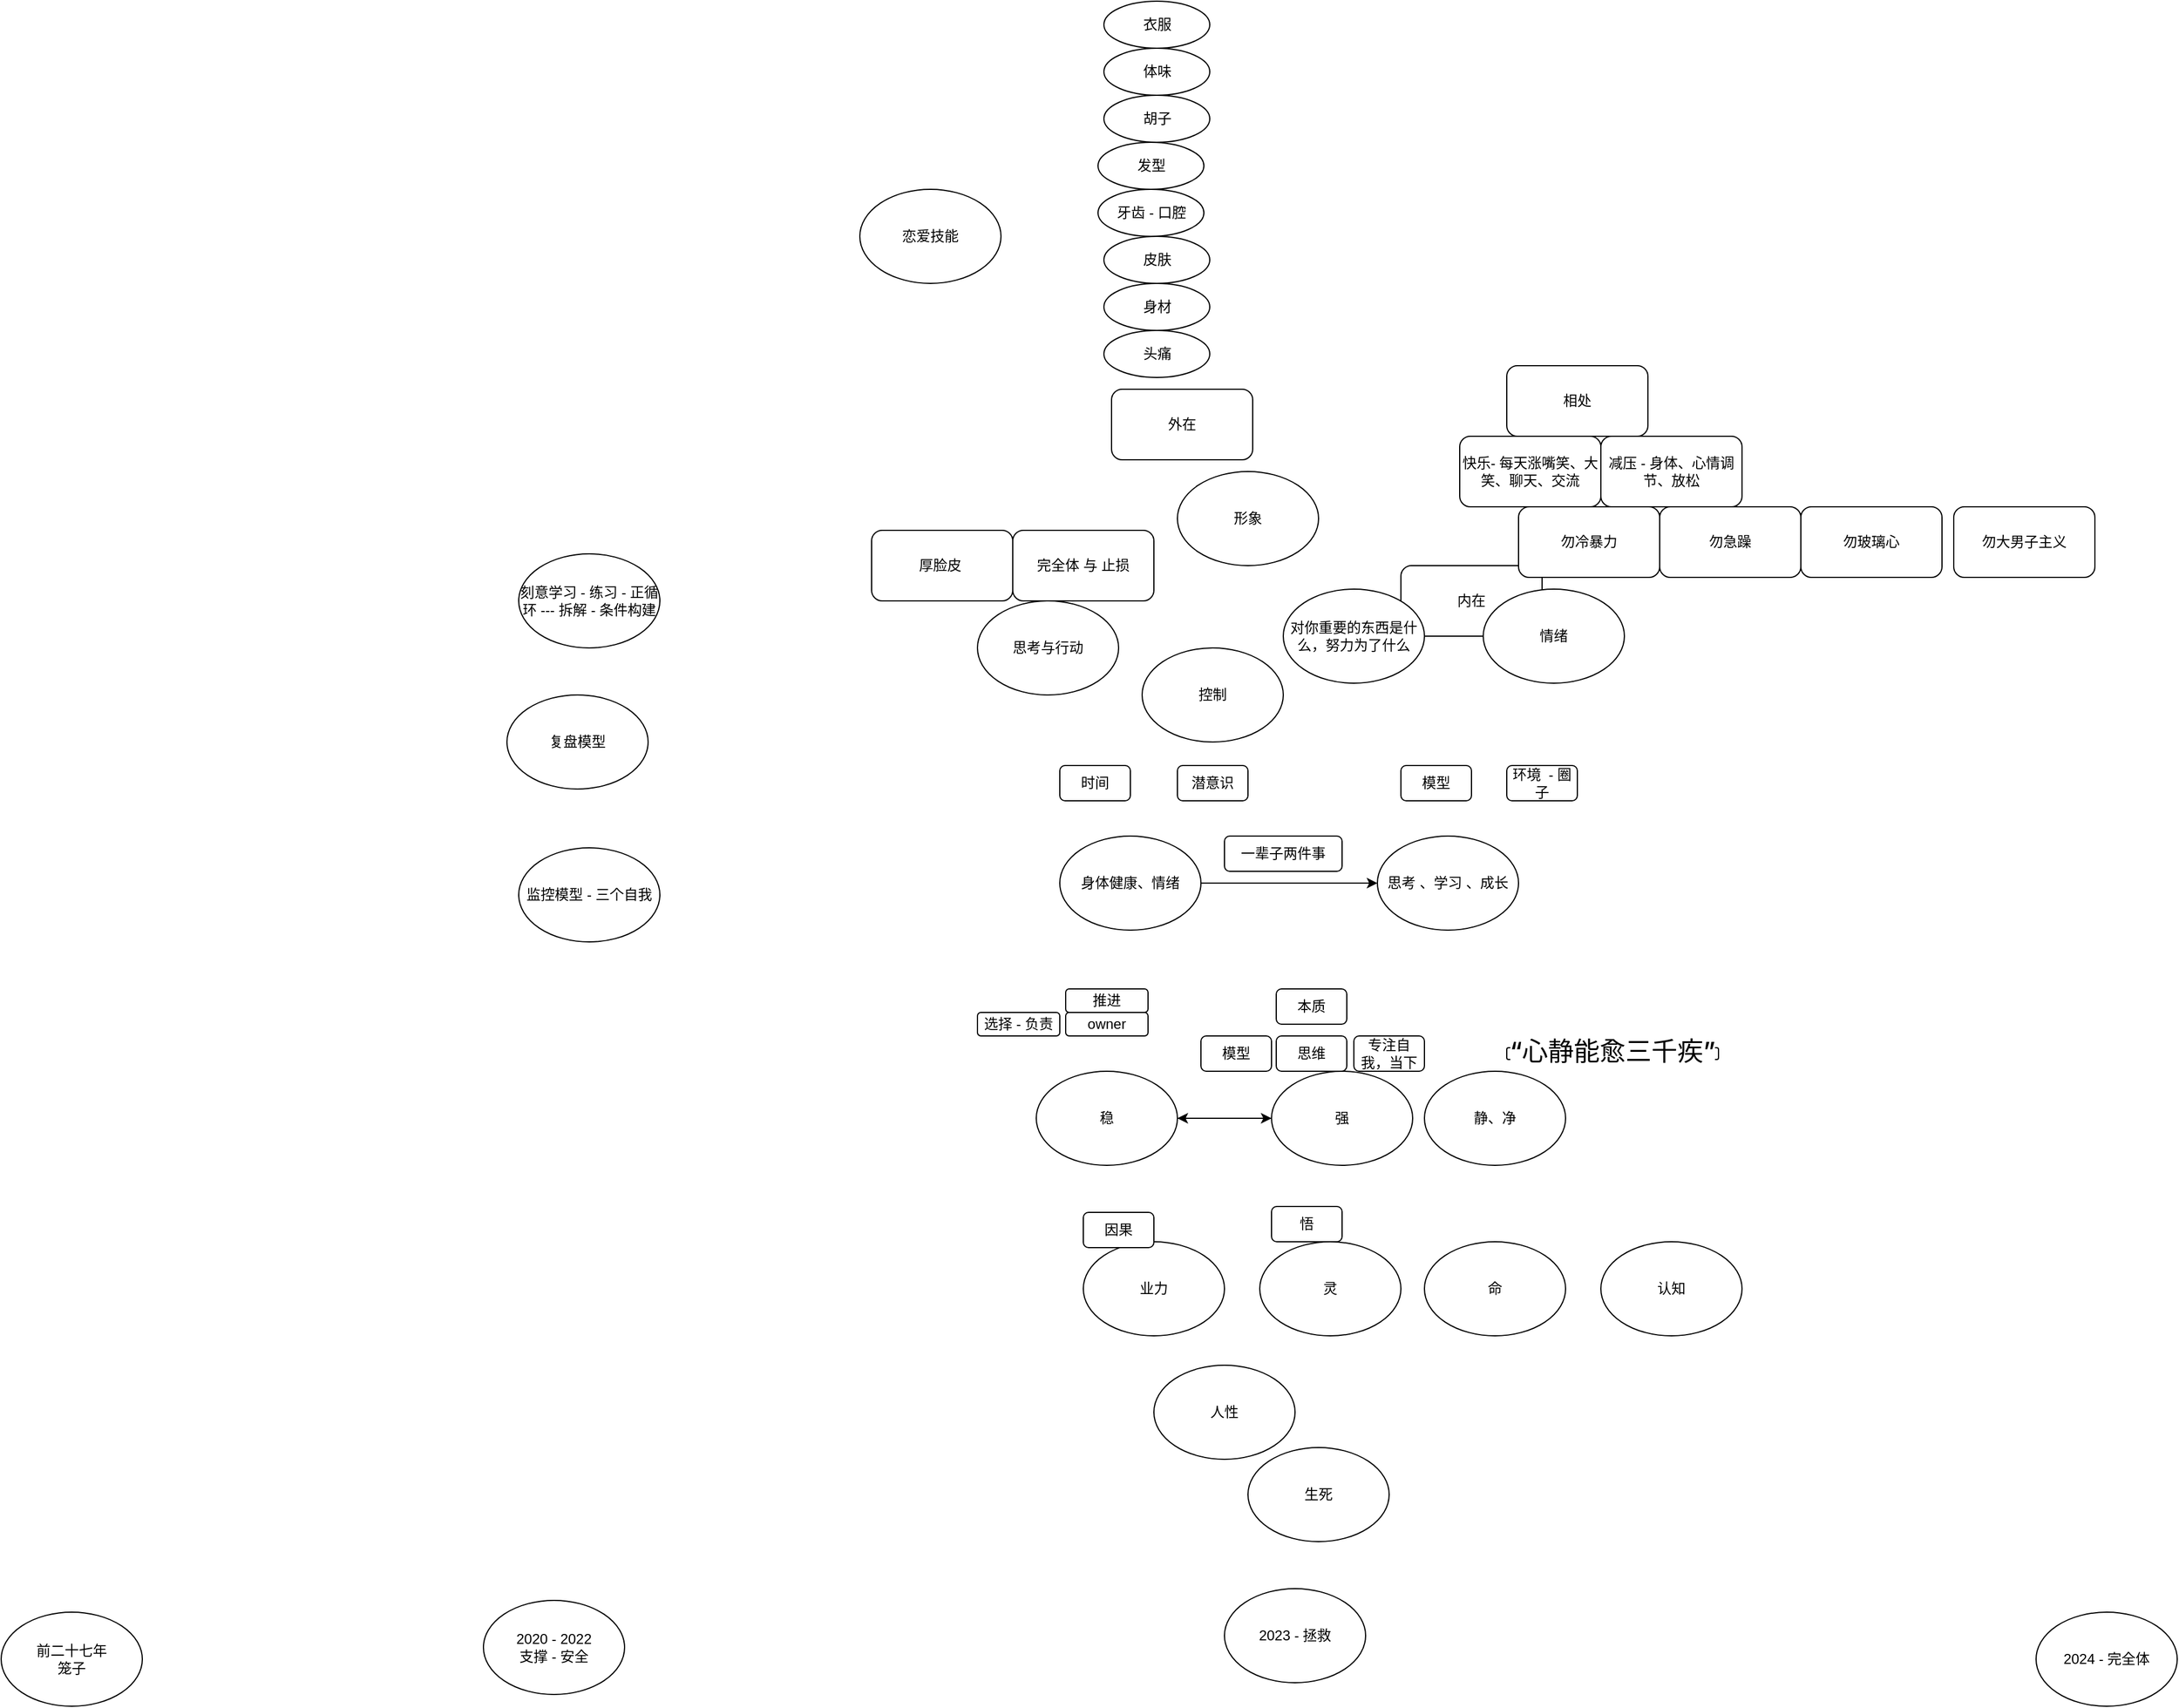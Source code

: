 <mxfile version="21.2.9" type="github">
  <diagram name="第 1 页" id="5kLXWKViLDbieaWufSS7">
    <mxGraphModel dx="2876" dy="2315" grid="1" gridSize="10" guides="1" tooltips="1" connect="1" arrows="1" fold="1" page="1" pageScale="1" pageWidth="827" pageHeight="1169" math="0" shadow="0">
      <root>
        <mxCell id="0" />
        <mxCell id="1" parent="0" />
        <mxCell id="7vm0t1rizR-KaLSvdGfu-1" value="形象" style="ellipse;whiteSpace=wrap;html=1;" parent="1" vertex="1">
          <mxGeometry x="290" y="300" width="120" height="80" as="geometry" />
        </mxCell>
        <mxCell id="7vm0t1rizR-KaLSvdGfu-2" value="外在" style="rounded=1;whiteSpace=wrap;html=1;" parent="1" vertex="1">
          <mxGeometry x="234" y="230" width="120" height="60" as="geometry" />
        </mxCell>
        <mxCell id="7vm0t1rizR-KaLSvdGfu-3" value="内在" style="rounded=1;whiteSpace=wrap;html=1;" parent="1" vertex="1">
          <mxGeometry x="480" y="380" width="120" height="60" as="geometry" />
        </mxCell>
        <mxCell id="7vm0t1rizR-KaLSvdGfu-6" value="" style="edgeStyle=orthogonalEdgeStyle;rounded=0;orthogonalLoop=1;jettySize=auto;html=1;" parent="1" source="7vm0t1rizR-KaLSvdGfu-4" target="7vm0t1rizR-KaLSvdGfu-5" edge="1">
          <mxGeometry relative="1" as="geometry" />
        </mxCell>
        <mxCell id="7vm0t1rizR-KaLSvdGfu-4" value="稳&lt;br&gt;" style="ellipse;whiteSpace=wrap;html=1;" parent="1" vertex="1">
          <mxGeometry x="170" y="810" width="120" height="80" as="geometry" />
        </mxCell>
        <mxCell id="7vm0t1rizR-KaLSvdGfu-7" value="" style="edgeStyle=orthogonalEdgeStyle;rounded=0;orthogonalLoop=1;jettySize=auto;html=1;" parent="1" source="7vm0t1rizR-KaLSvdGfu-5" target="7vm0t1rizR-KaLSvdGfu-4" edge="1">
          <mxGeometry relative="1" as="geometry" />
        </mxCell>
        <mxCell id="7vm0t1rizR-KaLSvdGfu-5" value="强" style="ellipse;whiteSpace=wrap;html=1;" parent="1" vertex="1">
          <mxGeometry x="370" y="810" width="120" height="80" as="geometry" />
        </mxCell>
        <mxCell id="7vm0t1rizR-KaLSvdGfu-8" value="静、净" style="ellipse;whiteSpace=wrap;html=1;" parent="1" vertex="1">
          <mxGeometry x="500" y="810" width="120" height="80" as="geometry" />
        </mxCell>
        <mxCell id="7vm0t1rizR-KaLSvdGfu-9" value="灵" style="ellipse;whiteSpace=wrap;html=1;" parent="1" vertex="1">
          <mxGeometry x="360" y="955" width="120" height="80" as="geometry" />
        </mxCell>
        <mxCell id="7vm0t1rizR-KaLSvdGfu-10" value="恋爱技能" style="ellipse;whiteSpace=wrap;html=1;" parent="1" vertex="1">
          <mxGeometry x="20" y="60" width="120" height="80" as="geometry" />
        </mxCell>
        <mxCell id="7vm0t1rizR-KaLSvdGfu-11" value="思考与行动" style="ellipse;whiteSpace=wrap;html=1;" parent="1" vertex="1">
          <mxGeometry x="120" y="410" width="120" height="80" as="geometry" />
        </mxCell>
        <mxCell id="7vm0t1rizR-KaLSvdGfu-12" value="对你重要的东西是什么，努力为了什么" style="ellipse;whiteSpace=wrap;html=1;" parent="1" vertex="1">
          <mxGeometry x="380" y="400" width="120" height="80" as="geometry" />
        </mxCell>
        <mxCell id="7vm0t1rizR-KaLSvdGfu-13" value="情绪" style="ellipse;whiteSpace=wrap;html=1;" parent="1" vertex="1">
          <mxGeometry x="550" y="400" width="120" height="80" as="geometry" />
        </mxCell>
        <mxCell id="7vm0t1rizR-KaLSvdGfu-14" value="勿冷暴力" style="rounded=1;whiteSpace=wrap;html=1;" parent="1" vertex="1">
          <mxGeometry x="580" y="330" width="120" height="60" as="geometry" />
        </mxCell>
        <mxCell id="7vm0t1rizR-KaLSvdGfu-15" value="控制" style="ellipse;whiteSpace=wrap;html=1;" parent="1" vertex="1">
          <mxGeometry x="260" y="450" width="120" height="80" as="geometry" />
        </mxCell>
        <mxCell id="7vm0t1rizR-KaLSvdGfu-16" value="思维" style="rounded=1;whiteSpace=wrap;html=1;" parent="1" vertex="1">
          <mxGeometry x="374" y="780" width="60" height="30" as="geometry" />
        </mxCell>
        <mxCell id="7vm0t1rizR-KaLSvdGfu-17" value="模型" style="rounded=1;whiteSpace=wrap;html=1;" parent="1" vertex="1">
          <mxGeometry x="310" y="780" width="60" height="30" as="geometry" />
        </mxCell>
        <mxCell id="7vm0t1rizR-KaLSvdGfu-18" value="本质" style="rounded=1;whiteSpace=wrap;html=1;" parent="1" vertex="1">
          <mxGeometry x="374" y="740" width="60" height="30" as="geometry" />
        </mxCell>
        <mxCell id="7vm0t1rizR-KaLSvdGfu-19" value="业力" style="ellipse;whiteSpace=wrap;html=1;" parent="1" vertex="1">
          <mxGeometry x="210" y="955" width="120" height="80" as="geometry" />
        </mxCell>
        <mxCell id="7vm0t1rizR-KaLSvdGfu-20" value="命" style="ellipse;whiteSpace=wrap;html=1;" parent="1" vertex="1">
          <mxGeometry x="500" y="955" width="120" height="80" as="geometry" />
        </mxCell>
        <mxCell id="7vm0t1rizR-KaLSvdGfu-21" value="因果" style="rounded=1;whiteSpace=wrap;html=1;" parent="1" vertex="1">
          <mxGeometry x="210" y="930" width="60" height="30" as="geometry" />
        </mxCell>
        <mxCell id="7vm0t1rizR-KaLSvdGfu-22" value="时间" style="rounded=1;whiteSpace=wrap;html=1;" parent="1" vertex="1">
          <mxGeometry x="190" y="550" width="60" height="30" as="geometry" />
        </mxCell>
        <mxCell id="7vm0t1rizR-KaLSvdGfu-23" value="潜意识" style="rounded=1;whiteSpace=wrap;html=1;" parent="1" vertex="1">
          <mxGeometry x="290" y="550" width="60" height="30" as="geometry" />
        </mxCell>
        <mxCell id="7vm0t1rizR-KaLSvdGfu-24" value="悟" style="rounded=1;whiteSpace=wrap;html=1;" parent="1" vertex="1">
          <mxGeometry x="370" y="925" width="60" height="30" as="geometry" />
        </mxCell>
        <mxCell id="YsT4qODFrqJ7GpB6S0Qy-13" style="edgeStyle=orthogonalEdgeStyle;rounded=0;orthogonalLoop=1;jettySize=auto;html=1;exitX=1;exitY=0.5;exitDx=0;exitDy=0;" edge="1" parent="1" source="7vm0t1rizR-KaLSvdGfu-25" target="7vm0t1rizR-KaLSvdGfu-26">
          <mxGeometry relative="1" as="geometry" />
        </mxCell>
        <mxCell id="7vm0t1rizR-KaLSvdGfu-25" value="身体健康、情绪" style="ellipse;whiteSpace=wrap;html=1;" parent="1" vertex="1">
          <mxGeometry x="190" y="610" width="120" height="80" as="geometry" />
        </mxCell>
        <mxCell id="7vm0t1rizR-KaLSvdGfu-26" value="思考 、学习 、成长" style="ellipse;whiteSpace=wrap;html=1;" parent="1" vertex="1">
          <mxGeometry x="460" y="610" width="120" height="80" as="geometry" />
        </mxCell>
        <mxCell id="7vm0t1rizR-KaLSvdGfu-27" value="生死" style="ellipse;whiteSpace=wrap;html=1;" parent="1" vertex="1">
          <mxGeometry x="350" y="1130" width="120" height="80" as="geometry" />
        </mxCell>
        <mxCell id="7vm0t1rizR-KaLSvdGfu-28" value="快乐- 每天涨嘴笑、大笑、聊天、交流" style="rounded=1;whiteSpace=wrap;html=1;" parent="1" vertex="1">
          <mxGeometry x="530" y="270" width="120" height="60" as="geometry" />
        </mxCell>
        <mxCell id="7vm0t1rizR-KaLSvdGfu-29" value="勿急躁" style="rounded=1;whiteSpace=wrap;html=1;" parent="1" vertex="1">
          <mxGeometry x="700" y="330" width="120" height="60" as="geometry" />
        </mxCell>
        <mxCell id="7vm0t1rizR-KaLSvdGfu-30" value="专注自我，当下" style="rounded=1;whiteSpace=wrap;html=1;" parent="1" vertex="1">
          <mxGeometry x="440" y="780" width="60" height="30" as="geometry" />
        </mxCell>
        <mxCell id="7vm0t1rizR-KaLSvdGfu-31" value="&lt;h1 style=&quot;margin: 0px 0px 6px; color: var(--text1); font-weight: 500; padding: 0px; font-size: 22px; font-family: -apple-system, BlinkMacSystemFont, &amp;quot;Helvetica Neue&amp;quot;, Helvetica, Arial, &amp;quot;PingFang SC&amp;quot;, &amp;quot;Hiragino Sans GB&amp;quot;, &amp;quot;Microsoft YaHei&amp;quot;, sans-serif; -webkit-font-smoothing: antialiased; line-height: 34px; overflow: hidden; text-overflow: ellipsis; text-align: start; background-color: rgb(255, 255, 255);&quot; class=&quot;video-title tit&quot; title=&quot;“心静能愈三千疾”&quot;&gt;&lt;font&gt;“心静能愈三千疾”&lt;/font&gt;&lt;/h1&gt;" style="rounded=1;whiteSpace=wrap;html=1;" parent="1" vertex="1">
          <mxGeometry x="570" y="790" width="180" height="10" as="geometry" />
        </mxCell>
        <mxCell id="7vm0t1rizR-KaLSvdGfu-32" value="勿玻璃心" style="rounded=1;whiteSpace=wrap;html=1;" parent="1" vertex="1">
          <mxGeometry x="820" y="330" width="120" height="60" as="geometry" />
        </mxCell>
        <mxCell id="7vm0t1rizR-KaLSvdGfu-33" value="勿大男子主义" style="rounded=1;whiteSpace=wrap;html=1;" parent="1" vertex="1">
          <mxGeometry x="950" y="330" width="120" height="60" as="geometry" />
        </mxCell>
        <mxCell id="7vm0t1rizR-KaLSvdGfu-34" value="相处" style="rounded=1;whiteSpace=wrap;html=1;" parent="1" vertex="1">
          <mxGeometry x="570" y="210" width="120" height="60" as="geometry" />
        </mxCell>
        <mxCell id="7vm0t1rizR-KaLSvdGfu-35" value="监控模型 - 三个自我" style="ellipse;whiteSpace=wrap;html=1;" parent="1" vertex="1">
          <mxGeometry x="-270" y="620" width="120" height="80" as="geometry" />
        </mxCell>
        <mxCell id="7vm0t1rizR-KaLSvdGfu-36" value="复盘模型" style="ellipse;whiteSpace=wrap;html=1;" parent="1" vertex="1">
          <mxGeometry x="-280" y="490" width="120" height="80" as="geometry" />
        </mxCell>
        <mxCell id="7vm0t1rizR-KaLSvdGfu-37" value="刻意学习 - 练习 - 正循环 --- 拆解 - 条件构建" style="ellipse;whiteSpace=wrap;html=1;" parent="1" vertex="1">
          <mxGeometry x="-270" y="370" width="120" height="80" as="geometry" />
        </mxCell>
        <mxCell id="7vm0t1rizR-KaLSvdGfu-38" value="厚脸皮&amp;nbsp;" style="rounded=1;whiteSpace=wrap;html=1;" parent="1" vertex="1">
          <mxGeometry x="30" y="350" width="120" height="60" as="geometry" />
        </mxCell>
        <mxCell id="7vm0t1rizR-KaLSvdGfu-39" value="完全体 与 止损" style="rounded=1;whiteSpace=wrap;html=1;" parent="1" vertex="1">
          <mxGeometry x="150" y="350" width="120" height="60" as="geometry" />
        </mxCell>
        <mxCell id="7vm0t1rizR-KaLSvdGfu-40" value="选择 - 负责" style="rounded=1;whiteSpace=wrap;html=1;" parent="1" vertex="1">
          <mxGeometry x="120" y="760" width="70" height="20" as="geometry" />
        </mxCell>
        <mxCell id="7vm0t1rizR-KaLSvdGfu-41" value="模型" style="rounded=1;whiteSpace=wrap;html=1;" parent="1" vertex="1">
          <mxGeometry x="480" y="550" width="60" height="30" as="geometry" />
        </mxCell>
        <mxCell id="7vm0t1rizR-KaLSvdGfu-42" value="环境&amp;nbsp; - 圈子" style="rounded=1;whiteSpace=wrap;html=1;" parent="1" vertex="1">
          <mxGeometry x="570" y="550" width="60" height="30" as="geometry" />
        </mxCell>
        <mxCell id="7vm0t1rizR-KaLSvdGfu-43" value="人性" style="ellipse;whiteSpace=wrap;html=1;" parent="1" vertex="1">
          <mxGeometry x="270" y="1060" width="120" height="80" as="geometry" />
        </mxCell>
        <mxCell id="7vm0t1rizR-KaLSvdGfu-44" value="owner" style="rounded=1;whiteSpace=wrap;html=1;" parent="1" vertex="1">
          <mxGeometry x="195" y="760" width="70" height="20" as="geometry" />
        </mxCell>
        <mxCell id="7vm0t1rizR-KaLSvdGfu-45" value="推进" style="rounded=1;whiteSpace=wrap;html=1;" parent="1" vertex="1">
          <mxGeometry x="195" y="740" width="70" height="20" as="geometry" />
        </mxCell>
        <mxCell id="YsT4qODFrqJ7GpB6S0Qy-1" value="头痛" style="ellipse;whiteSpace=wrap;html=1;" vertex="1" parent="1">
          <mxGeometry x="227.5" y="180" width="90" height="40" as="geometry" />
        </mxCell>
        <mxCell id="YsT4qODFrqJ7GpB6S0Qy-2" value="皮肤" style="ellipse;whiteSpace=wrap;html=1;" vertex="1" parent="1">
          <mxGeometry x="227.5" y="100" width="90" height="40" as="geometry" />
        </mxCell>
        <mxCell id="YsT4qODFrqJ7GpB6S0Qy-3" value="牙齿 - 口腔" style="ellipse;whiteSpace=wrap;html=1;" vertex="1" parent="1">
          <mxGeometry x="222.5" y="60" width="90" height="40" as="geometry" />
        </mxCell>
        <mxCell id="YsT4qODFrqJ7GpB6S0Qy-4" value="发型" style="ellipse;whiteSpace=wrap;html=1;" vertex="1" parent="1">
          <mxGeometry x="222.5" y="20" width="90" height="40" as="geometry" />
        </mxCell>
        <mxCell id="YsT4qODFrqJ7GpB6S0Qy-5" value="胡子" style="ellipse;whiteSpace=wrap;html=1;" vertex="1" parent="1">
          <mxGeometry x="227.5" y="-20" width="90" height="40" as="geometry" />
        </mxCell>
        <mxCell id="YsT4qODFrqJ7GpB6S0Qy-6" value="体味" style="ellipse;whiteSpace=wrap;html=1;" vertex="1" parent="1">
          <mxGeometry x="227.5" y="-60" width="90" height="40" as="geometry" />
        </mxCell>
        <mxCell id="YsT4qODFrqJ7GpB6S0Qy-7" value="衣服" style="ellipse;whiteSpace=wrap;html=1;" vertex="1" parent="1">
          <mxGeometry x="227.5" y="-100" width="90" height="40" as="geometry" />
        </mxCell>
        <mxCell id="YsT4qODFrqJ7GpB6S0Qy-8" value="身材" style="ellipse;whiteSpace=wrap;html=1;" vertex="1" parent="1">
          <mxGeometry x="227.5" y="140" width="90" height="40" as="geometry" />
        </mxCell>
        <mxCell id="YsT4qODFrqJ7GpB6S0Qy-9" value="前二十七年&lt;br&gt;笼子" style="ellipse;whiteSpace=wrap;html=1;" vertex="1" parent="1">
          <mxGeometry x="-710" y="1270" width="120" height="80" as="geometry" />
        </mxCell>
        <mxCell id="YsT4qODFrqJ7GpB6S0Qy-10" value="2020 - 2022&lt;br&gt;支撑 - 安全" style="ellipse;whiteSpace=wrap;html=1;" vertex="1" parent="1">
          <mxGeometry x="-300" y="1260" width="120" height="80" as="geometry" />
        </mxCell>
        <mxCell id="YsT4qODFrqJ7GpB6S0Qy-11" value="2023 - 拯救" style="ellipse;whiteSpace=wrap;html=1;" vertex="1" parent="1">
          <mxGeometry x="330" y="1250" width="120" height="80" as="geometry" />
        </mxCell>
        <mxCell id="YsT4qODFrqJ7GpB6S0Qy-12" value="2024 - 完全体" style="ellipse;whiteSpace=wrap;html=1;" vertex="1" parent="1">
          <mxGeometry x="1020" y="1270" width="120" height="80" as="geometry" />
        </mxCell>
        <mxCell id="YsT4qODFrqJ7GpB6S0Qy-14" value="一辈子两件事" style="rounded=1;whiteSpace=wrap;html=1;" vertex="1" parent="1">
          <mxGeometry x="330" y="610" width="100" height="30" as="geometry" />
        </mxCell>
        <mxCell id="YsT4qODFrqJ7GpB6S0Qy-15" value="认知" style="ellipse;whiteSpace=wrap;html=1;" vertex="1" parent="1">
          <mxGeometry x="650" y="955" width="120" height="80" as="geometry" />
        </mxCell>
        <mxCell id="YsT4qODFrqJ7GpB6S0Qy-18" value="减压 - 身体、心情调节、放松" style="rounded=1;whiteSpace=wrap;html=1;" vertex="1" parent="1">
          <mxGeometry x="650" y="270" width="120" height="60" as="geometry" />
        </mxCell>
      </root>
    </mxGraphModel>
  </diagram>
</mxfile>
